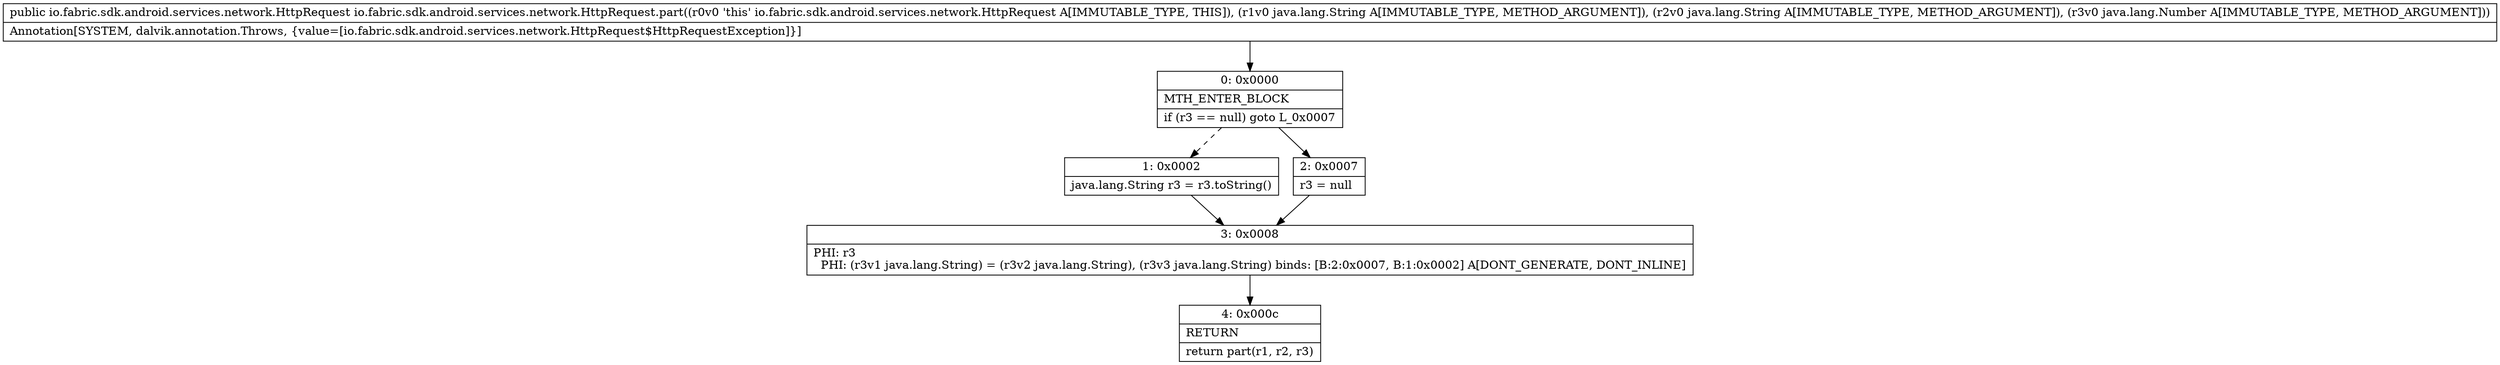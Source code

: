 digraph "CFG forio.fabric.sdk.android.services.network.HttpRequest.part(Ljava\/lang\/String;Ljava\/lang\/String;Ljava\/lang\/Number;)Lio\/fabric\/sdk\/android\/services\/network\/HttpRequest;" {
Node_0 [shape=record,label="{0\:\ 0x0000|MTH_ENTER_BLOCK\l|if (r3 == null) goto L_0x0007\l}"];
Node_1 [shape=record,label="{1\:\ 0x0002|java.lang.String r3 = r3.toString()\l}"];
Node_2 [shape=record,label="{2\:\ 0x0007|r3 = null\l}"];
Node_3 [shape=record,label="{3\:\ 0x0008|PHI: r3 \l  PHI: (r3v1 java.lang.String) = (r3v2 java.lang.String), (r3v3 java.lang.String) binds: [B:2:0x0007, B:1:0x0002] A[DONT_GENERATE, DONT_INLINE]\l}"];
Node_4 [shape=record,label="{4\:\ 0x000c|RETURN\l|return part(r1, r2, r3)\l}"];
MethodNode[shape=record,label="{public io.fabric.sdk.android.services.network.HttpRequest io.fabric.sdk.android.services.network.HttpRequest.part((r0v0 'this' io.fabric.sdk.android.services.network.HttpRequest A[IMMUTABLE_TYPE, THIS]), (r1v0 java.lang.String A[IMMUTABLE_TYPE, METHOD_ARGUMENT]), (r2v0 java.lang.String A[IMMUTABLE_TYPE, METHOD_ARGUMENT]), (r3v0 java.lang.Number A[IMMUTABLE_TYPE, METHOD_ARGUMENT]))  | Annotation[SYSTEM, dalvik.annotation.Throws, \{value=[io.fabric.sdk.android.services.network.HttpRequest$HttpRequestException]\}]\l}"];
MethodNode -> Node_0;
Node_0 -> Node_1[style=dashed];
Node_0 -> Node_2;
Node_1 -> Node_3;
Node_2 -> Node_3;
Node_3 -> Node_4;
}

